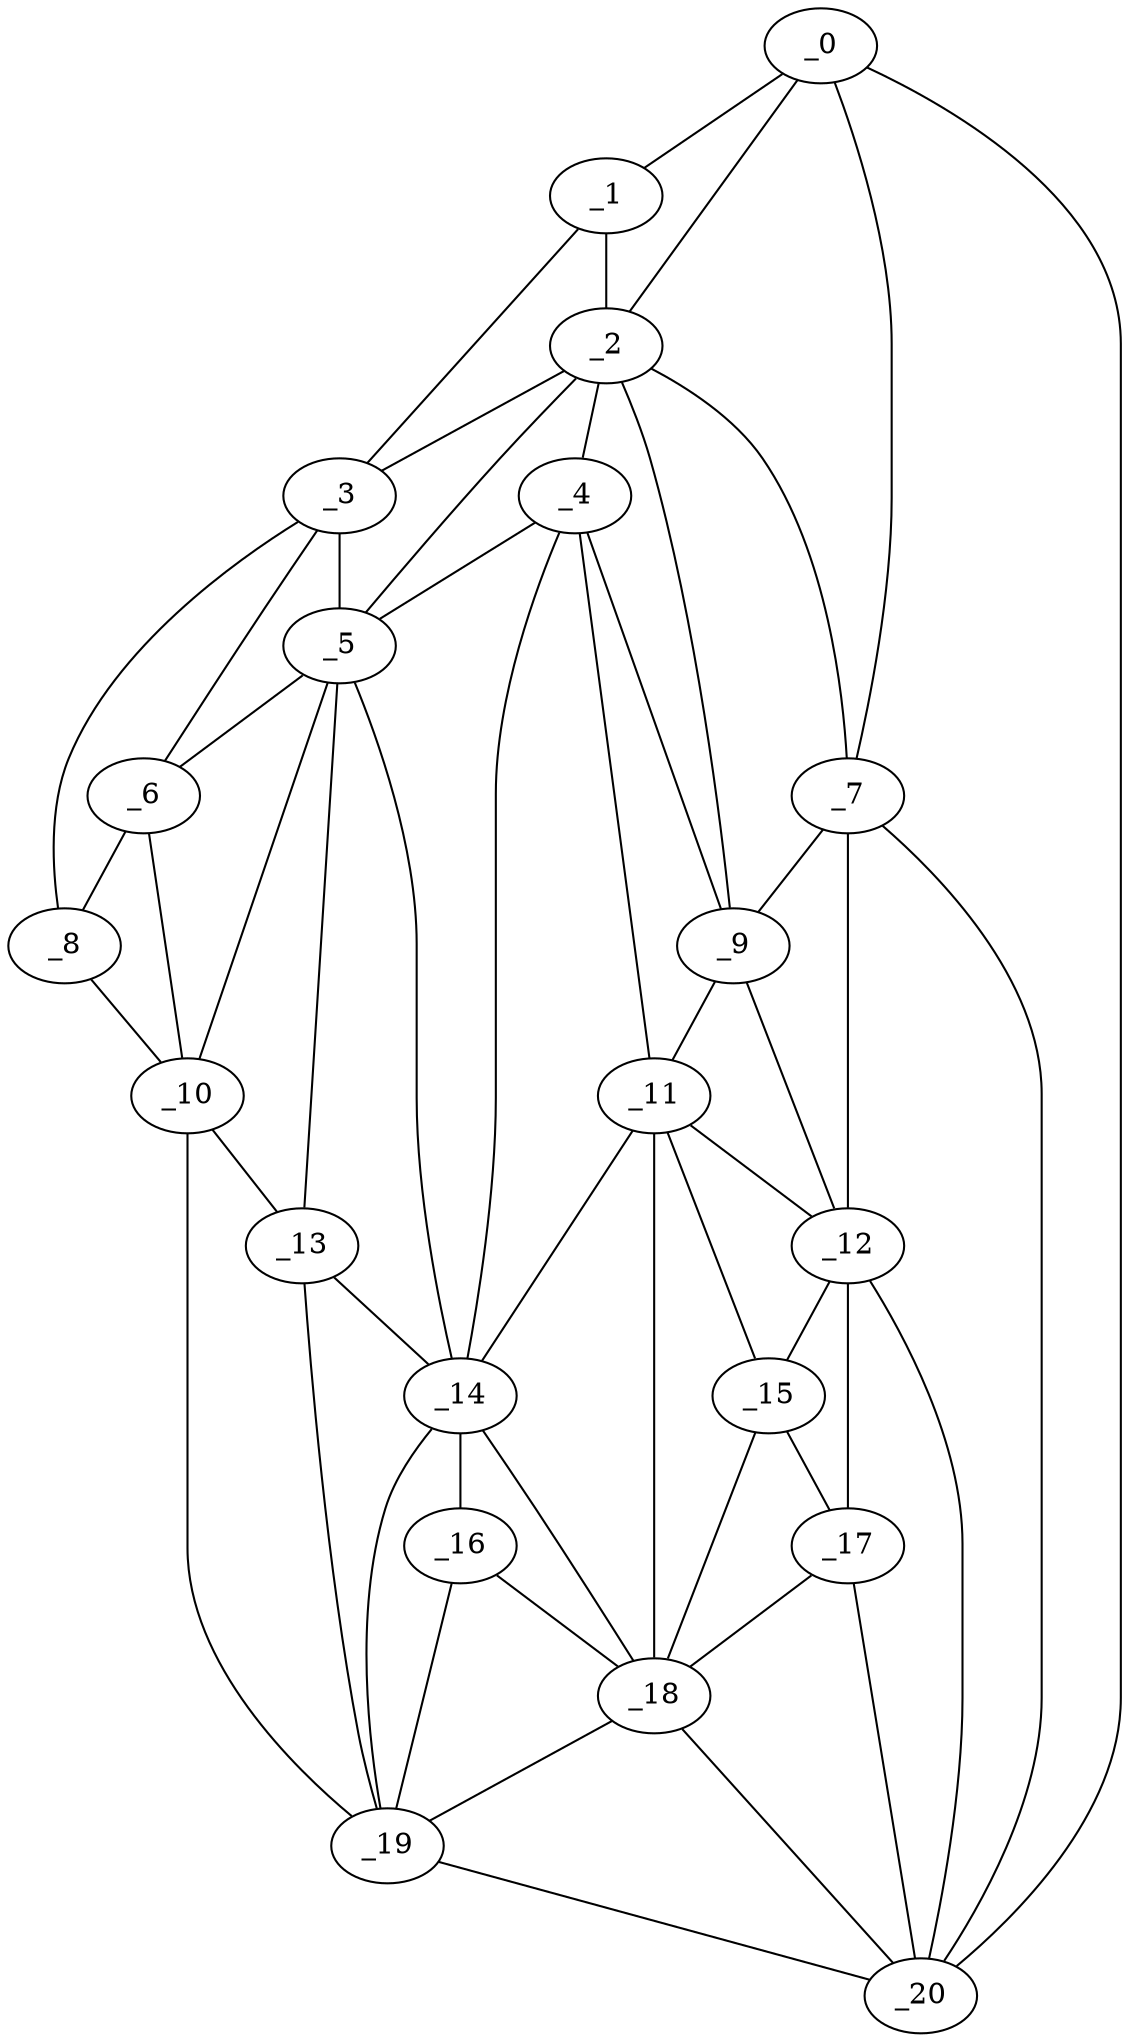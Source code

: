 graph "obj59__105.gxl" {
	_0	 [x=21,
		y=13];
	_1	 [x=21,
		y=77];
	_0 -- _1	 [valence=1];
	_2	 [x=28,
		y=77];
	_0 -- _2	 [valence=2];
	_7	 [x=61,
		y=41];
	_0 -- _7	 [valence=1];
	_20	 [x=109,
		y=16];
	_0 -- _20	 [valence=1];
	_1 -- _2	 [valence=2];
	_3	 [x=30,
		y=112];
	_1 -- _3	 [valence=1];
	_2 -- _3	 [valence=2];
	_4	 [x=52,
		y=73];
	_2 -- _4	 [valence=1];
	_5	 [x=59,
		y=101];
	_2 -- _5	 [valence=2];
	_2 -- _7	 [valence=2];
	_9	 [x=62,
		y=51];
	_2 -- _9	 [valence=2];
	_3 -- _5	 [valence=2];
	_6	 [x=60,
		y=110];
	_3 -- _6	 [valence=1];
	_8	 [x=61,
		y=115];
	_3 -- _8	 [valence=1];
	_4 -- _5	 [valence=2];
	_4 -- _9	 [valence=1];
	_11	 [x=93,
		y=55];
	_4 -- _11	 [valence=2];
	_14	 [x=97,
		y=92];
	_4 -- _14	 [valence=1];
	_5 -- _6	 [valence=2];
	_10	 [x=87,
		y=115];
	_5 -- _10	 [valence=2];
	_13	 [x=96,
		y=103];
	_5 -- _13	 [valence=1];
	_5 -- _14	 [valence=2];
	_6 -- _8	 [valence=2];
	_6 -- _10	 [valence=1];
	_7 -- _9	 [valence=2];
	_12	 [x=94,
		y=36];
	_7 -- _12	 [valence=2];
	_7 -- _20	 [valence=2];
	_8 -- _10	 [valence=1];
	_9 -- _11	 [valence=2];
	_9 -- _12	 [valence=2];
	_10 -- _13	 [valence=1];
	_19	 [x=107,
		y=99];
	_10 -- _19	 [valence=1];
	_11 -- _12	 [valence=2];
	_11 -- _14	 [valence=2];
	_15	 [x=98,
		y=46];
	_11 -- _15	 [valence=2];
	_18	 [x=107,
		y=70];
	_11 -- _18	 [valence=2];
	_12 -- _15	 [valence=1];
	_17	 [x=106,
		y=42];
	_12 -- _17	 [valence=2];
	_12 -- _20	 [valence=1];
	_13 -- _14	 [valence=2];
	_13 -- _19	 [valence=2];
	_16	 [x=103,
		y=90];
	_14 -- _16	 [valence=2];
	_14 -- _18	 [valence=2];
	_14 -- _19	 [valence=2];
	_15 -- _17	 [valence=2];
	_15 -- _18	 [valence=1];
	_16 -- _18	 [valence=1];
	_16 -- _19	 [valence=2];
	_17 -- _18	 [valence=2];
	_17 -- _20	 [valence=2];
	_18 -- _19	 [valence=2];
	_18 -- _20	 [valence=1];
	_19 -- _20	 [valence=1];
}
